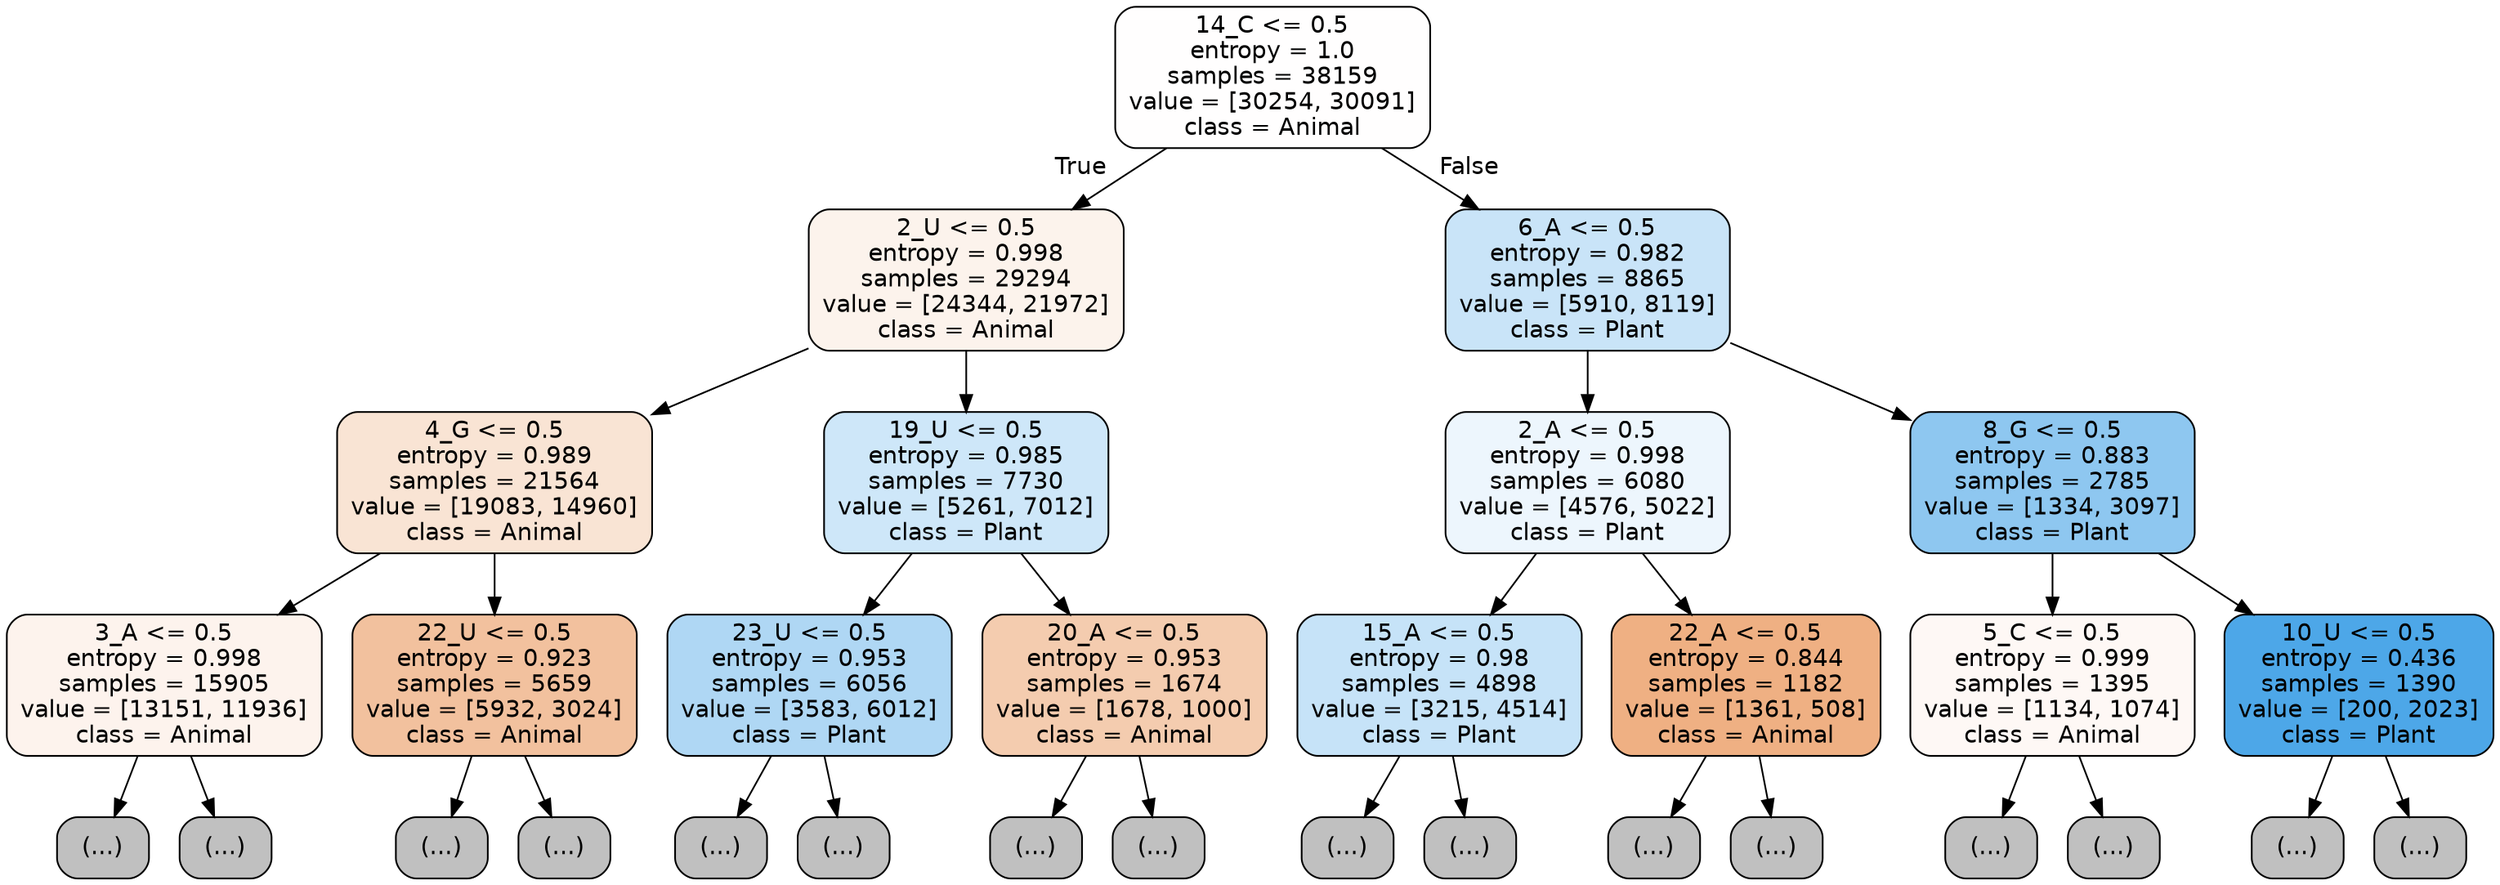 digraph Tree {
node [shape=box, style="filled, rounded", color="black", fontname="helvetica"] ;
edge [fontname="helvetica"] ;
0 [label="14_C <= 0.5\nentropy = 1.0\nsamples = 38159\nvalue = [30254, 30091]\nclass = Animal", fillcolor="#fffefe"] ;
1 [label="2_U <= 0.5\nentropy = 0.998\nsamples = 29294\nvalue = [24344, 21972]\nclass = Animal", fillcolor="#fcf3ec"] ;
0 -> 1 [labeldistance=2.5, labelangle=45, headlabel="True"] ;
2 [label="4_G <= 0.5\nentropy = 0.989\nsamples = 21564\nvalue = [19083, 14960]\nclass = Animal", fillcolor="#f9e4d4"] ;
1 -> 2 ;
3 [label="3_A <= 0.5\nentropy = 0.998\nsamples = 15905\nvalue = [13151, 11936]\nclass = Animal", fillcolor="#fdf3ed"] ;
2 -> 3 ;
4 [label="(...)", fillcolor="#C0C0C0"] ;
3 -> 4 ;
4945 [label="(...)", fillcolor="#C0C0C0"] ;
3 -> 4945 ;
6718 [label="22_U <= 0.5\nentropy = 0.923\nsamples = 5659\nvalue = [5932, 3024]\nclass = Animal", fillcolor="#f2c19e"] ;
2 -> 6718 ;
6719 [label="(...)", fillcolor="#C0C0C0"] ;
6718 -> 6719 ;
9370 [label="(...)", fillcolor="#C0C0C0"] ;
6718 -> 9370 ;
9683 [label="19_U <= 0.5\nentropy = 0.985\nsamples = 7730\nvalue = [5261, 7012]\nclass = Plant", fillcolor="#cee7f9"] ;
1 -> 9683 ;
9684 [label="23_U <= 0.5\nentropy = 0.953\nsamples = 6056\nvalue = [3583, 6012]\nclass = Plant", fillcolor="#afd7f4"] ;
9683 -> 9684 ;
9685 [label="(...)", fillcolor="#C0C0C0"] ;
9684 -> 9685 ;
12040 [label="(...)", fillcolor="#C0C0C0"] ;
9684 -> 12040 ;
12131 [label="20_A <= 0.5\nentropy = 0.953\nsamples = 1674\nvalue = [1678, 1000]\nclass = Animal", fillcolor="#f4ccaf"] ;
9683 -> 12131 ;
12132 [label="(...)", fillcolor="#C0C0C0"] ;
12131 -> 12132 ;
12911 [label="(...)", fillcolor="#C0C0C0"] ;
12131 -> 12911 ;
13058 [label="6_A <= 0.5\nentropy = 0.982\nsamples = 8865\nvalue = [5910, 8119]\nclass = Plant", fillcolor="#c9e4f8"] ;
0 -> 13058 [labeldistance=2.5, labelangle=-45, headlabel="False"] ;
13059 [label="2_A <= 0.5\nentropy = 0.998\nsamples = 6080\nvalue = [4576, 5022]\nclass = Plant", fillcolor="#edf6fd"] ;
13058 -> 13059 ;
13060 [label="15_A <= 0.5\nentropy = 0.98\nsamples = 4898\nvalue = [3215, 4514]\nclass = Plant", fillcolor="#c6e3f8"] ;
13059 -> 13060 ;
13061 [label="(...)", fillcolor="#C0C0C0"] ;
13060 -> 13061 ;
14544 [label="(...)", fillcolor="#C0C0C0"] ;
13060 -> 14544 ;
15165 [label="22_A <= 0.5\nentropy = 0.844\nsamples = 1182\nvalue = [1361, 508]\nclass = Animal", fillcolor="#efb083"] ;
13059 -> 15165 ;
15166 [label="(...)", fillcolor="#C0C0C0"] ;
15165 -> 15166 ;
15685 [label="(...)", fillcolor="#C0C0C0"] ;
15165 -> 15685 ;
15742 [label="8_G <= 0.5\nentropy = 0.883\nsamples = 2785\nvalue = [1334, 3097]\nclass = Plant", fillcolor="#8ec7f0"] ;
13058 -> 15742 ;
15743 [label="5_C <= 0.5\nentropy = 0.999\nsamples = 1395\nvalue = [1134, 1074]\nclass = Animal", fillcolor="#fef8f5"] ;
15742 -> 15743 ;
15744 [label="(...)", fillcolor="#C0C0C0"] ;
15743 -> 15744 ;
16169 [label="(...)", fillcolor="#C0C0C0"] ;
15743 -> 16169 ;
16396 [label="10_U <= 0.5\nentropy = 0.436\nsamples = 1390\nvalue = [200, 2023]\nclass = Plant", fillcolor="#4da7e8"] ;
15742 -> 16396 ;
16397 [label="(...)", fillcolor="#C0C0C0"] ;
16396 -> 16397 ;
16524 [label="(...)", fillcolor="#C0C0C0"] ;
16396 -> 16524 ;
}